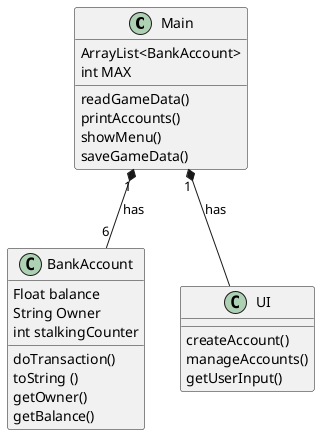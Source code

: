 @startuml
'https://plantuml.com/sequence-diagram

Main "1" *-- "6" BankAccount : has
Main "1" *-- UI : has

BankAccount : Float balance
BankAccount : String Owner
BankAccount : int stalkingCounter
BankAccount : doTransaction()
BankAccount : toString ()
BankAccount : getOwner()
BankAccount : getBalance()

UI : createAccount()
UI : manageAccounts()
UI : getUserInput()

Main : ArrayList<BankAccount>
Main : int MAX
Main : readGameData()
Main : printAccounts()
Main : showMenu()
Main : saveGameData()

@enduml